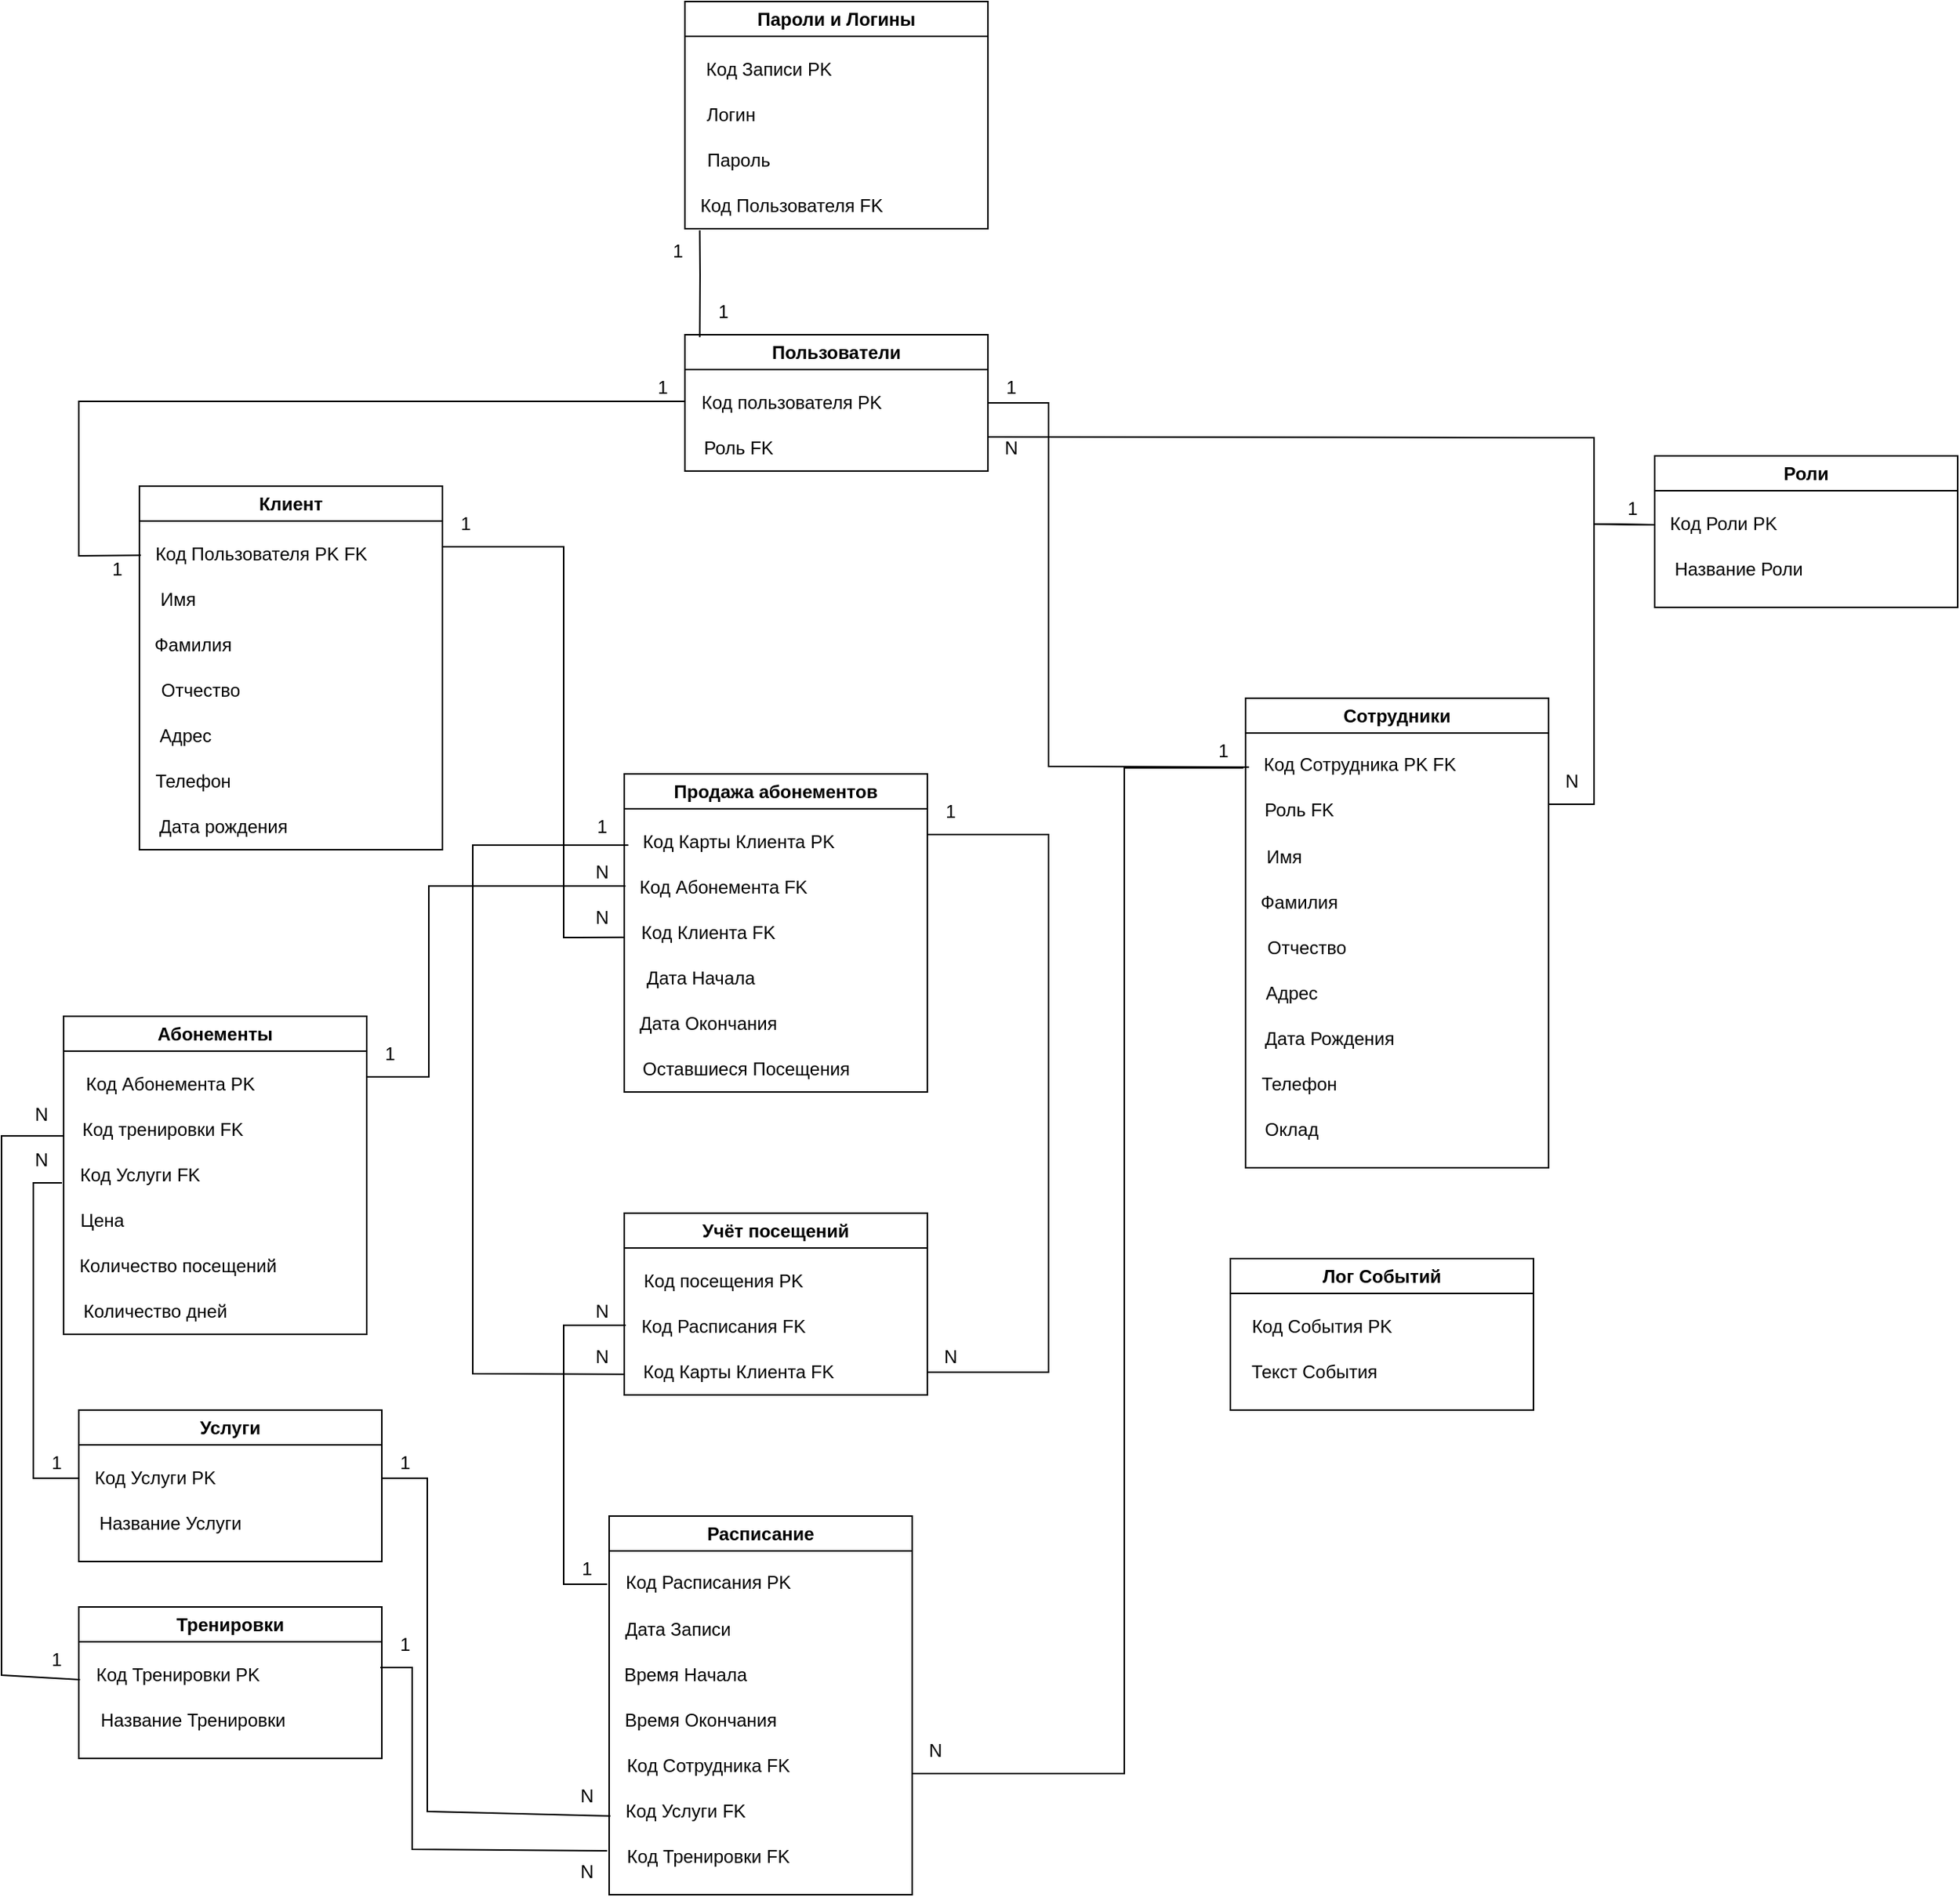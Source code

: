 <mxfile version="22.1.11" type="device">
  <diagram name="Страница — 1" id="UsGvg6COvlgF768bDoBs">
    <mxGraphModel dx="1469" dy="1816" grid="1" gridSize="10" guides="1" tooltips="1" connect="1" arrows="1" fold="1" page="1" pageScale="1" pageWidth="827" pageHeight="1169" math="0" shadow="0">
      <root>
        <mxCell id="0" />
        <mxCell id="1" parent="0" />
        <mxCell id="hwB_FgqObgopXVhRAvoL-27" value="Клиент" style="swimlane;whiteSpace=wrap;html=1;" vertex="1" parent="1">
          <mxGeometry x="560" width="200" height="240" as="geometry" />
        </mxCell>
        <mxCell id="hwB_FgqObgopXVhRAvoL-28" value="Код Пользователя PK FK" style="text;html=1;align=center;verticalAlign=middle;resizable=0;points=[];autosize=1;strokeColor=none;fillColor=none;" vertex="1" parent="hwB_FgqObgopXVhRAvoL-27">
          <mxGeometry y="30" width="160" height="30" as="geometry" />
        </mxCell>
        <mxCell id="hwB_FgqObgopXVhRAvoL-38" value="Имя" style="text;html=1;align=center;verticalAlign=middle;resizable=0;points=[];autosize=1;strokeColor=none;fillColor=none;" vertex="1" parent="hwB_FgqObgopXVhRAvoL-27">
          <mxGeometry y="60" width="50" height="30" as="geometry" />
        </mxCell>
        <mxCell id="hwB_FgqObgopXVhRAvoL-39" value="Фамилия" style="text;html=1;align=center;verticalAlign=middle;resizable=0;points=[];autosize=1;strokeColor=none;fillColor=none;" vertex="1" parent="hwB_FgqObgopXVhRAvoL-27">
          <mxGeometry y="90" width="70" height="30" as="geometry" />
        </mxCell>
        <mxCell id="hwB_FgqObgopXVhRAvoL-40" value="Отчество" style="text;html=1;align=center;verticalAlign=middle;resizable=0;points=[];autosize=1;strokeColor=none;fillColor=none;" vertex="1" parent="hwB_FgqObgopXVhRAvoL-27">
          <mxGeometry y="120" width="80" height="30" as="geometry" />
        </mxCell>
        <mxCell id="hwB_FgqObgopXVhRAvoL-41" value="Адрес" style="text;html=1;align=center;verticalAlign=middle;resizable=0;points=[];autosize=1;strokeColor=none;fillColor=none;" vertex="1" parent="hwB_FgqObgopXVhRAvoL-27">
          <mxGeometry y="150" width="60" height="30" as="geometry" />
        </mxCell>
        <mxCell id="hwB_FgqObgopXVhRAvoL-42" value="Телефон" style="text;html=1;align=center;verticalAlign=middle;resizable=0;points=[];autosize=1;strokeColor=none;fillColor=none;" vertex="1" parent="hwB_FgqObgopXVhRAvoL-27">
          <mxGeometry y="180" width="70" height="30" as="geometry" />
        </mxCell>
        <mxCell id="hwB_FgqObgopXVhRAvoL-43" value="Дата рождения" style="text;html=1;align=center;verticalAlign=middle;resizable=0;points=[];autosize=1;strokeColor=none;fillColor=none;" vertex="1" parent="hwB_FgqObgopXVhRAvoL-27">
          <mxGeometry y="210" width="110" height="30" as="geometry" />
        </mxCell>
        <mxCell id="hwB_FgqObgopXVhRAvoL-44" value="Продажа абонементов" style="swimlane;whiteSpace=wrap;html=1;" vertex="1" parent="1">
          <mxGeometry x="880" y="190" width="200" height="210" as="geometry" />
        </mxCell>
        <mxCell id="hwB_FgqObgopXVhRAvoL-45" value="Код Карты Клиента PK" style="text;html=1;align=center;verticalAlign=middle;resizable=0;points=[];autosize=1;strokeColor=none;fillColor=none;" vertex="1" parent="hwB_FgqObgopXVhRAvoL-44">
          <mxGeometry y="30" width="150" height="30" as="geometry" />
        </mxCell>
        <mxCell id="hwB_FgqObgopXVhRAvoL-46" value="Код Абонемента FK" style="text;html=1;align=center;verticalAlign=middle;resizable=0;points=[];autosize=1;strokeColor=none;fillColor=none;" vertex="1" parent="hwB_FgqObgopXVhRAvoL-44">
          <mxGeometry y="60" width="130" height="30" as="geometry" />
        </mxCell>
        <mxCell id="hwB_FgqObgopXVhRAvoL-47" value="Код Клиента FK" style="text;html=1;align=center;verticalAlign=middle;resizable=0;points=[];autosize=1;strokeColor=none;fillColor=none;" vertex="1" parent="hwB_FgqObgopXVhRAvoL-44">
          <mxGeometry y="90" width="110" height="30" as="geometry" />
        </mxCell>
        <mxCell id="hwB_FgqObgopXVhRAvoL-48" value="Дата Начала" style="text;html=1;align=center;verticalAlign=middle;resizable=0;points=[];autosize=1;strokeColor=none;fillColor=none;" vertex="1" parent="hwB_FgqObgopXVhRAvoL-44">
          <mxGeometry y="120" width="100" height="30" as="geometry" />
        </mxCell>
        <mxCell id="hwB_FgqObgopXVhRAvoL-49" value="Дата Окончания" style="text;html=1;align=center;verticalAlign=middle;resizable=0;points=[];autosize=1;strokeColor=none;fillColor=none;" vertex="1" parent="hwB_FgqObgopXVhRAvoL-44">
          <mxGeometry y="150" width="110" height="30" as="geometry" />
        </mxCell>
        <mxCell id="hwB_FgqObgopXVhRAvoL-50" value="Оставшиеся Посещения" style="text;html=1;align=center;verticalAlign=middle;resizable=0;points=[];autosize=1;strokeColor=none;fillColor=none;" vertex="1" parent="hwB_FgqObgopXVhRAvoL-44">
          <mxGeometry y="180" width="160" height="30" as="geometry" />
        </mxCell>
        <mxCell id="hwB_FgqObgopXVhRAvoL-52" value="Абонементы" style="swimlane;whiteSpace=wrap;html=1;" vertex="1" parent="1">
          <mxGeometry x="510" y="350" width="200" height="210" as="geometry" />
        </mxCell>
        <mxCell id="hwB_FgqObgopXVhRAvoL-53" value="Код Абонемента PK" style="text;html=1;align=center;verticalAlign=middle;resizable=0;points=[];autosize=1;strokeColor=none;fillColor=none;" vertex="1" parent="hwB_FgqObgopXVhRAvoL-52">
          <mxGeometry y="30" width="140" height="30" as="geometry" />
        </mxCell>
        <mxCell id="hwB_FgqObgopXVhRAvoL-54" value="Код тренировки FK" style="text;html=1;align=center;verticalAlign=middle;resizable=0;points=[];autosize=1;strokeColor=none;fillColor=none;" vertex="1" parent="hwB_FgqObgopXVhRAvoL-52">
          <mxGeometry y="60" width="130" height="30" as="geometry" />
        </mxCell>
        <mxCell id="hwB_FgqObgopXVhRAvoL-55" value="Код Услуги FK" style="text;html=1;align=center;verticalAlign=middle;resizable=0;points=[];autosize=1;strokeColor=none;fillColor=none;" vertex="1" parent="hwB_FgqObgopXVhRAvoL-52">
          <mxGeometry y="90" width="100" height="30" as="geometry" />
        </mxCell>
        <mxCell id="hwB_FgqObgopXVhRAvoL-56" value="Цена" style="text;html=1;align=center;verticalAlign=middle;resizable=0;points=[];autosize=1;strokeColor=none;fillColor=none;" vertex="1" parent="hwB_FgqObgopXVhRAvoL-52">
          <mxGeometry y="120" width="50" height="30" as="geometry" />
        </mxCell>
        <mxCell id="hwB_FgqObgopXVhRAvoL-57" value="Количество посещений" style="text;html=1;align=center;verticalAlign=middle;resizable=0;points=[];autosize=1;strokeColor=none;fillColor=none;" vertex="1" parent="hwB_FgqObgopXVhRAvoL-52">
          <mxGeometry y="150" width="150" height="30" as="geometry" />
        </mxCell>
        <mxCell id="hwB_FgqObgopXVhRAvoL-58" value="Количество дней" style="text;html=1;align=center;verticalAlign=middle;resizable=0;points=[];autosize=1;strokeColor=none;fillColor=none;" vertex="1" parent="hwB_FgqObgopXVhRAvoL-52">
          <mxGeometry y="180" width="120" height="30" as="geometry" />
        </mxCell>
        <mxCell id="hwB_FgqObgopXVhRAvoL-59" value="Учёт посещений" style="swimlane;whiteSpace=wrap;html=1;" vertex="1" parent="1">
          <mxGeometry x="880" y="480" width="200" height="120" as="geometry" />
        </mxCell>
        <mxCell id="hwB_FgqObgopXVhRAvoL-60" value="Код посещения PK" style="text;html=1;align=center;verticalAlign=middle;resizable=0;points=[];autosize=1;strokeColor=none;fillColor=none;" vertex="1" parent="hwB_FgqObgopXVhRAvoL-59">
          <mxGeometry y="30" width="130" height="30" as="geometry" />
        </mxCell>
        <mxCell id="hwB_FgqObgopXVhRAvoL-61" value="Код Расписания FK" style="text;html=1;align=center;verticalAlign=middle;resizable=0;points=[];autosize=1;strokeColor=none;fillColor=none;" vertex="1" parent="hwB_FgqObgopXVhRAvoL-59">
          <mxGeometry y="60" width="130" height="30" as="geometry" />
        </mxCell>
        <mxCell id="hwB_FgqObgopXVhRAvoL-62" value="Код Карты Клиента FK" style="text;html=1;align=center;verticalAlign=middle;resizable=0;points=[];autosize=1;strokeColor=none;fillColor=none;" vertex="1" parent="hwB_FgqObgopXVhRAvoL-59">
          <mxGeometry y="90" width="150" height="30" as="geometry" />
        </mxCell>
        <mxCell id="hwB_FgqObgopXVhRAvoL-66" value="Расписание" style="swimlane;whiteSpace=wrap;html=1;" vertex="1" parent="1">
          <mxGeometry x="870" y="680" width="200" height="250" as="geometry" />
        </mxCell>
        <mxCell id="hwB_FgqObgopXVhRAvoL-67" value="Код Расписания PK" style="text;html=1;align=center;verticalAlign=middle;resizable=0;points=[];autosize=1;strokeColor=none;fillColor=none;" vertex="1" parent="hwB_FgqObgopXVhRAvoL-66">
          <mxGeometry y="29" width="130" height="30" as="geometry" />
        </mxCell>
        <mxCell id="hwB_FgqObgopXVhRAvoL-68" value="Дата Записи" style="text;html=1;align=center;verticalAlign=middle;resizable=0;points=[];autosize=1;strokeColor=none;fillColor=none;" vertex="1" parent="hwB_FgqObgopXVhRAvoL-66">
          <mxGeometry y="60" width="90" height="30" as="geometry" />
        </mxCell>
        <mxCell id="hwB_FgqObgopXVhRAvoL-69" value="Время Начала" style="text;html=1;align=center;verticalAlign=middle;resizable=0;points=[];autosize=1;strokeColor=none;fillColor=none;" vertex="1" parent="hwB_FgqObgopXVhRAvoL-66">
          <mxGeometry y="90" width="100" height="30" as="geometry" />
        </mxCell>
        <mxCell id="hwB_FgqObgopXVhRAvoL-70" value="Время Окончания" style="text;html=1;align=center;verticalAlign=middle;resizable=0;points=[];autosize=1;strokeColor=none;fillColor=none;" vertex="1" parent="hwB_FgqObgopXVhRAvoL-66">
          <mxGeometry y="120" width="120" height="30" as="geometry" />
        </mxCell>
        <mxCell id="hwB_FgqObgopXVhRAvoL-71" value="Код Сотрудника FK" style="text;html=1;align=center;verticalAlign=middle;resizable=0;points=[];autosize=1;strokeColor=none;fillColor=none;" vertex="1" parent="hwB_FgqObgopXVhRAvoL-66">
          <mxGeometry y="150" width="130" height="30" as="geometry" />
        </mxCell>
        <mxCell id="hwB_FgqObgopXVhRAvoL-72" value="Код Услуги FK" style="text;html=1;align=center;verticalAlign=middle;resizable=0;points=[];autosize=1;strokeColor=none;fillColor=none;" vertex="1" parent="hwB_FgqObgopXVhRAvoL-66">
          <mxGeometry y="180" width="100" height="30" as="geometry" />
        </mxCell>
        <mxCell id="hwB_FgqObgopXVhRAvoL-73" value="Код Тренировки FK" style="text;html=1;align=center;verticalAlign=middle;resizable=0;points=[];autosize=1;strokeColor=none;fillColor=none;" vertex="1" parent="hwB_FgqObgopXVhRAvoL-66">
          <mxGeometry y="210" width="130" height="30" as="geometry" />
        </mxCell>
        <mxCell id="hwB_FgqObgopXVhRAvoL-74" value="Сотрудники" style="swimlane;whiteSpace=wrap;html=1;" vertex="1" parent="1">
          <mxGeometry x="1290" y="140" width="200" height="310" as="geometry" />
        </mxCell>
        <mxCell id="hwB_FgqObgopXVhRAvoL-75" value="Код Сотрудника PK FK" style="text;html=1;align=center;verticalAlign=middle;resizable=0;points=[];autosize=1;strokeColor=none;fillColor=none;" vertex="1" parent="hwB_FgqObgopXVhRAvoL-74">
          <mxGeometry y="29" width="150" height="30" as="geometry" />
        </mxCell>
        <mxCell id="hwB_FgqObgopXVhRAvoL-76" value="Роль FK" style="text;html=1;align=center;verticalAlign=middle;resizable=0;points=[];autosize=1;strokeColor=none;fillColor=none;" vertex="1" parent="hwB_FgqObgopXVhRAvoL-74">
          <mxGeometry y="59" width="70" height="30" as="geometry" />
        </mxCell>
        <mxCell id="hwB_FgqObgopXVhRAvoL-77" value="Имя" style="text;html=1;align=center;verticalAlign=middle;resizable=0;points=[];autosize=1;strokeColor=none;fillColor=none;" vertex="1" parent="hwB_FgqObgopXVhRAvoL-74">
          <mxGeometry y="89.5" width="50" height="30" as="geometry" />
        </mxCell>
        <mxCell id="hwB_FgqObgopXVhRAvoL-78" value="Фамилия" style="text;html=1;align=center;verticalAlign=middle;resizable=0;points=[];autosize=1;strokeColor=none;fillColor=none;" vertex="1" parent="hwB_FgqObgopXVhRAvoL-74">
          <mxGeometry y="119.5" width="70" height="30" as="geometry" />
        </mxCell>
        <mxCell id="hwB_FgqObgopXVhRAvoL-79" value="Отчество" style="text;html=1;align=center;verticalAlign=middle;resizable=0;points=[];autosize=1;strokeColor=none;fillColor=none;" vertex="1" parent="hwB_FgqObgopXVhRAvoL-74">
          <mxGeometry y="149.5" width="80" height="30" as="geometry" />
        </mxCell>
        <mxCell id="hwB_FgqObgopXVhRAvoL-80" value="Адрес" style="text;html=1;align=center;verticalAlign=middle;resizable=0;points=[];autosize=1;strokeColor=none;fillColor=none;" vertex="1" parent="hwB_FgqObgopXVhRAvoL-74">
          <mxGeometry y="179.5" width="60" height="30" as="geometry" />
        </mxCell>
        <mxCell id="hwB_FgqObgopXVhRAvoL-81" value="Дата Рождения" style="text;html=1;align=center;verticalAlign=middle;resizable=0;points=[];autosize=1;strokeColor=none;fillColor=none;" vertex="1" parent="hwB_FgqObgopXVhRAvoL-74">
          <mxGeometry y="209.5" width="110" height="30" as="geometry" />
        </mxCell>
        <mxCell id="hwB_FgqObgopXVhRAvoL-82" value="Телефон" style="text;html=1;align=center;verticalAlign=middle;resizable=0;points=[];autosize=1;strokeColor=none;fillColor=none;" vertex="1" parent="hwB_FgqObgopXVhRAvoL-74">
          <mxGeometry y="240" width="70" height="30" as="geometry" />
        </mxCell>
        <mxCell id="hwB_FgqObgopXVhRAvoL-83" value="Оклад" style="text;html=1;align=center;verticalAlign=middle;resizable=0;points=[];autosize=1;strokeColor=none;fillColor=none;" vertex="1" parent="hwB_FgqObgopXVhRAvoL-74">
          <mxGeometry y="270" width="60" height="30" as="geometry" />
        </mxCell>
        <mxCell id="hwB_FgqObgopXVhRAvoL-84" value="Услуги" style="swimlane;whiteSpace=wrap;html=1;" vertex="1" parent="1">
          <mxGeometry x="520" y="610" width="200" height="100" as="geometry" />
        </mxCell>
        <mxCell id="hwB_FgqObgopXVhRAvoL-85" value="Код Услуги PK" style="text;html=1;align=center;verticalAlign=middle;resizable=0;points=[];autosize=1;strokeColor=none;fillColor=none;" vertex="1" parent="hwB_FgqObgopXVhRAvoL-84">
          <mxGeometry y="30" width="100" height="30" as="geometry" />
        </mxCell>
        <mxCell id="hwB_FgqObgopXVhRAvoL-86" value="Название Услуги" style="text;html=1;align=center;verticalAlign=middle;resizable=0;points=[];autosize=1;strokeColor=none;fillColor=none;" vertex="1" parent="hwB_FgqObgopXVhRAvoL-84">
          <mxGeometry y="60" width="120" height="30" as="geometry" />
        </mxCell>
        <mxCell id="hwB_FgqObgopXVhRAvoL-88" value="Тренировки" style="swimlane;whiteSpace=wrap;html=1;" vertex="1" parent="1">
          <mxGeometry x="520" y="740" width="200" height="100" as="geometry" />
        </mxCell>
        <mxCell id="hwB_FgqObgopXVhRAvoL-89" value="Код Тренировки PK" style="text;html=1;align=center;verticalAlign=middle;resizable=0;points=[];autosize=1;strokeColor=none;fillColor=none;" vertex="1" parent="hwB_FgqObgopXVhRAvoL-88">
          <mxGeometry y="30" width="130" height="30" as="geometry" />
        </mxCell>
        <mxCell id="hwB_FgqObgopXVhRAvoL-90" value="Название Тренировки" style="text;html=1;align=center;verticalAlign=middle;resizable=0;points=[];autosize=1;strokeColor=none;fillColor=none;" vertex="1" parent="hwB_FgqObgopXVhRAvoL-88">
          <mxGeometry y="60" width="150" height="30" as="geometry" />
        </mxCell>
        <mxCell id="hwB_FgqObgopXVhRAvoL-91" value="Лог Событий" style="swimlane;whiteSpace=wrap;html=1;" vertex="1" parent="1">
          <mxGeometry x="1280" y="510" width="200" height="100" as="geometry" />
        </mxCell>
        <mxCell id="hwB_FgqObgopXVhRAvoL-92" value="Код События PK" style="text;html=1;align=center;verticalAlign=middle;resizable=0;points=[];autosize=1;strokeColor=none;fillColor=none;" vertex="1" parent="hwB_FgqObgopXVhRAvoL-91">
          <mxGeometry y="30" width="120" height="30" as="geometry" />
        </mxCell>
        <mxCell id="hwB_FgqObgopXVhRAvoL-93" value="Текст События" style="text;html=1;align=center;verticalAlign=middle;resizable=0;points=[];autosize=1;strokeColor=none;fillColor=none;" vertex="1" parent="hwB_FgqObgopXVhRAvoL-91">
          <mxGeometry y="60" width="110" height="30" as="geometry" />
        </mxCell>
        <mxCell id="hwB_FgqObgopXVhRAvoL-94" value="Пароли и Логины" style="swimlane;whiteSpace=wrap;html=1;" vertex="1" parent="1">
          <mxGeometry x="920" y="-320" width="200" height="150" as="geometry" />
        </mxCell>
        <mxCell id="hwB_FgqObgopXVhRAvoL-95" value="Код Записи PK" style="text;html=1;align=center;verticalAlign=middle;resizable=0;points=[];autosize=1;strokeColor=none;fillColor=none;" vertex="1" parent="hwB_FgqObgopXVhRAvoL-94">
          <mxGeometry y="30" width="110" height="30" as="geometry" />
        </mxCell>
        <mxCell id="hwB_FgqObgopXVhRAvoL-96" value="Логин" style="text;html=1;align=center;verticalAlign=middle;resizable=0;points=[];autosize=1;strokeColor=none;fillColor=none;" vertex="1" parent="hwB_FgqObgopXVhRAvoL-94">
          <mxGeometry y="60" width="60" height="30" as="geometry" />
        </mxCell>
        <mxCell id="hwB_FgqObgopXVhRAvoL-97" value="Пароль" style="text;html=1;align=center;verticalAlign=middle;resizable=0;points=[];autosize=1;strokeColor=none;fillColor=none;" vertex="1" parent="hwB_FgqObgopXVhRAvoL-94">
          <mxGeometry y="90" width="70" height="30" as="geometry" />
        </mxCell>
        <mxCell id="hwB_FgqObgopXVhRAvoL-99" value="Код Пользователя FK" style="text;html=1;align=center;verticalAlign=middle;resizable=0;points=[];autosize=1;strokeColor=none;fillColor=none;" vertex="1" parent="hwB_FgqObgopXVhRAvoL-94">
          <mxGeometry y="120" width="140" height="30" as="geometry" />
        </mxCell>
        <mxCell id="hwB_FgqObgopXVhRAvoL-101" value="Роли" style="swimlane;whiteSpace=wrap;html=1;" vertex="1" parent="1">
          <mxGeometry x="1560" y="-20" width="200" height="100" as="geometry" />
        </mxCell>
        <mxCell id="hwB_FgqObgopXVhRAvoL-102" value="Код Роли PK" style="text;html=1;align=center;verticalAlign=middle;resizable=0;points=[];autosize=1;strokeColor=none;fillColor=none;" vertex="1" parent="hwB_FgqObgopXVhRAvoL-101">
          <mxGeometry y="30" width="90" height="30" as="geometry" />
        </mxCell>
        <mxCell id="hwB_FgqObgopXVhRAvoL-103" value="Название Роли" style="text;html=1;align=center;verticalAlign=middle;resizable=0;points=[];autosize=1;strokeColor=none;fillColor=none;" vertex="1" parent="hwB_FgqObgopXVhRAvoL-101">
          <mxGeometry y="60" width="110" height="30" as="geometry" />
        </mxCell>
        <mxCell id="hwB_FgqObgopXVhRAvoL-104" value="" style="endArrow=none;html=1;rounded=0;entryX=0.002;entryY=0.597;entryDx=0;entryDy=0;entryPerimeter=0;" edge="1" parent="1" target="hwB_FgqObgopXVhRAvoL-47">
          <mxGeometry width="50" height="50" relative="1" as="geometry">
            <mxPoint x="760" y="40" as="sourcePoint" />
            <mxPoint x="840" y="240" as="targetPoint" />
            <Array as="points">
              <mxPoint x="840" y="40" />
              <mxPoint x="840" y="160" />
              <mxPoint x="840" y="298" />
            </Array>
          </mxGeometry>
        </mxCell>
        <mxCell id="hwB_FgqObgopXVhRAvoL-106" value="" style="endArrow=none;html=1;rounded=0;entryX=-0.002;entryY=0.467;entryDx=0;entryDy=0;entryPerimeter=0;exitX=0.006;exitY=0.522;exitDx=0;exitDy=0;exitPerimeter=0;" edge="1" parent="1" source="hwB_FgqObgopXVhRAvoL-28" target="hwB_FgqObgopXVhRAvoL-155">
          <mxGeometry width="50" height="50" relative="1" as="geometry">
            <mxPoint x="760" y="40" as="sourcePoint" />
            <mxPoint x="880" y="298" as="targetPoint" />
            <Array as="points">
              <mxPoint x="520" y="46" />
              <mxPoint x="520" y="-56" />
            </Array>
          </mxGeometry>
        </mxCell>
        <mxCell id="hwB_FgqObgopXVhRAvoL-107" value="" style="endArrow=none;html=1;rounded=0;entryX=0.002;entryY=0.516;entryDx=0;entryDy=0;entryPerimeter=0;exitX=1;exitY=0.75;exitDx=0;exitDy=0;" edge="1" parent="1" source="hwB_FgqObgopXVhRAvoL-154" target="hwB_FgqObgopXVhRAvoL-102">
          <mxGeometry width="50" height="50" relative="1" as="geometry">
            <mxPoint x="1119" y="40" as="sourcePoint" />
            <mxPoint x="1280" y="-120" as="targetPoint" />
            <Array as="points">
              <mxPoint x="1520" y="-32" />
              <mxPoint x="1520" y="25" />
            </Array>
          </mxGeometry>
        </mxCell>
        <mxCell id="hwB_FgqObgopXVhRAvoL-108" value="" style="endArrow=none;html=1;rounded=0;entryX=0.015;entryY=0.549;entryDx=0;entryDy=0;entryPerimeter=0;exitX=1;exitY=0.5;exitDx=0;exitDy=0;" edge="1" parent="1" source="hwB_FgqObgopXVhRAvoL-154" target="hwB_FgqObgopXVhRAvoL-75">
          <mxGeometry width="50" height="50" relative="1" as="geometry">
            <mxPoint x="1119" y="-30" as="sourcePoint" />
            <mxPoint x="1280" y="49" as="targetPoint" />
            <Array as="points">
              <mxPoint x="1160" y="-55" />
              <mxPoint x="1160" y="185" />
            </Array>
          </mxGeometry>
        </mxCell>
        <mxCell id="hwB_FgqObgopXVhRAvoL-109" value="" style="endArrow=none;html=1;rounded=0;entryX=0.002;entryY=0.516;entryDx=0;entryDy=0;entryPerimeter=0;" edge="1" parent="1" target="hwB_FgqObgopXVhRAvoL-102">
          <mxGeometry width="50" height="50" relative="1" as="geometry">
            <mxPoint x="1490" y="210" as="sourcePoint" />
            <mxPoint x="1280" y="29" as="targetPoint" />
            <Array as="points">
              <mxPoint x="1520" y="210" />
              <mxPoint x="1520" y="25" />
            </Array>
          </mxGeometry>
        </mxCell>
        <mxCell id="hwB_FgqObgopXVhRAvoL-110" value="" style="endArrow=none;html=1;rounded=0;entryX=0.006;entryY=0.467;entryDx=0;entryDy=0;entryPerimeter=0;" edge="1" parent="1" target="hwB_FgqObgopXVhRAvoL-46">
          <mxGeometry width="50" height="50" relative="1" as="geometry">
            <mxPoint x="710" y="390" as="sourcePoint" />
            <mxPoint x="883" y="605" as="targetPoint" />
            <Array as="points">
              <mxPoint x="751" y="390" />
              <mxPoint x="751" y="264" />
            </Array>
          </mxGeometry>
        </mxCell>
        <mxCell id="hwB_FgqObgopXVhRAvoL-111" value="" style="endArrow=none;html=1;rounded=0;" edge="1" parent="1">
          <mxGeometry width="50" height="50" relative="1" as="geometry">
            <mxPoint x="1080" y="585" as="sourcePoint" />
            <mxPoint x="1080" y="230" as="targetPoint" />
            <Array as="points">
              <mxPoint x="1160" y="585" />
              <mxPoint x="1160" y="230" />
            </Array>
          </mxGeometry>
        </mxCell>
        <mxCell id="hwB_FgqObgopXVhRAvoL-112" value="" style="endArrow=none;html=1;rounded=0;entryX=0.006;entryY=0.467;entryDx=0;entryDy=0;entryPerimeter=0;exitX=-0.01;exitY=0.533;exitDx=0;exitDy=0;exitPerimeter=0;" edge="1" parent="1" source="hwB_FgqObgopXVhRAvoL-67">
          <mxGeometry width="50" height="50" relative="1" as="geometry">
            <mxPoint x="710" y="680" as="sourcePoint" />
            <mxPoint x="881" y="554" as="targetPoint" />
            <Array as="points">
              <mxPoint x="840" y="725" />
              <mxPoint x="840" y="554" />
            </Array>
          </mxGeometry>
        </mxCell>
        <mxCell id="hwB_FgqObgopXVhRAvoL-113" value="" style="endArrow=none;html=1;rounded=0;exitX=-0.01;exitY=0.567;exitDx=0;exitDy=0;exitPerimeter=0;" edge="1" parent="1" source="hwB_FgqObgopXVhRAvoL-75">
          <mxGeometry width="50" height="50" relative="1" as="geometry">
            <mxPoint x="1180" y="310" as="sourcePoint" />
            <mxPoint x="1070" y="850" as="targetPoint" />
            <Array as="points">
              <mxPoint x="1210" y="186" />
              <mxPoint x="1210" y="850" />
            </Array>
          </mxGeometry>
        </mxCell>
        <mxCell id="hwB_FgqObgopXVhRAvoL-115" value="" style="endArrow=none;html=1;rounded=0;entryX=0.006;entryY=0.467;entryDx=0;entryDy=0;entryPerimeter=0;exitX=0.006;exitY=0.6;exitDx=0;exitDy=0;exitPerimeter=0;" edge="1" parent="1" source="hwB_FgqObgopXVhRAvoL-89">
          <mxGeometry width="50" height="50" relative="1" as="geometry">
            <mxPoint x="498" y="600" as="sourcePoint" />
            <mxPoint x="510" y="429" as="targetPoint" />
            <Array as="points">
              <mxPoint x="469" y="785" />
              <mxPoint x="469" y="429" />
            </Array>
          </mxGeometry>
        </mxCell>
        <mxCell id="hwB_FgqObgopXVhRAvoL-116" value="" style="endArrow=none;html=1;rounded=0;entryX=0.006;entryY=0.467;entryDx=0;entryDy=0;entryPerimeter=0;exitX=-0.002;exitY=0.5;exitDx=0;exitDy=0;exitPerimeter=0;" edge="1" parent="1" source="hwB_FgqObgopXVhRAvoL-85">
          <mxGeometry width="50" height="50" relative="1" as="geometry">
            <mxPoint x="510" y="919" as="sourcePoint" />
            <mxPoint x="509" y="460" as="targetPoint" />
            <Array as="points">
              <mxPoint x="490" y="655" />
              <mxPoint x="490" y="460" />
            </Array>
          </mxGeometry>
        </mxCell>
        <mxCell id="hwB_FgqObgopXVhRAvoL-117" value="" style="endArrow=none;html=1;rounded=0;entryX=0.008;entryY=0.6;entryDx=0;entryDy=0;entryPerimeter=0;" edge="1" parent="1" target="hwB_FgqObgopXVhRAvoL-72">
          <mxGeometry width="50" height="50" relative="1" as="geometry">
            <mxPoint x="720" y="655" as="sourcePoint" />
            <mxPoint x="790" y="470" as="targetPoint" />
            <Array as="points">
              <mxPoint x="750" y="655" />
              <mxPoint x="750" y="875" />
            </Array>
          </mxGeometry>
        </mxCell>
        <mxCell id="hwB_FgqObgopXVhRAvoL-118" value="" style="endArrow=none;html=1;rounded=0;entryX=-0.01;entryY=0.367;entryDx=0;entryDy=0;entryPerimeter=0;" edge="1" parent="1" target="hwB_FgqObgopXVhRAvoL-73">
          <mxGeometry width="50" height="50" relative="1" as="geometry">
            <mxPoint x="719" y="780" as="sourcePoint" />
            <mxPoint x="870" y="1003" as="targetPoint" />
            <Array as="points">
              <mxPoint x="740" y="780" />
              <mxPoint x="740" y="900" />
            </Array>
          </mxGeometry>
        </mxCell>
        <mxCell id="hwB_FgqObgopXVhRAvoL-119" value="" style="endArrow=none;html=1;rounded=0;entryX=0.018;entryY=0.567;entryDx=0;entryDy=0;entryPerimeter=0;exitX=0.001;exitY=0.544;exitDx=0;exitDy=0;exitPerimeter=0;" edge="1" parent="1" source="hwB_FgqObgopXVhRAvoL-62" target="hwB_FgqObgopXVhRAvoL-45">
          <mxGeometry width="50" height="50" relative="1" as="geometry">
            <mxPoint x="720" y="400" as="sourcePoint" />
            <mxPoint x="891" y="274" as="targetPoint" />
            <Array as="points">
              <mxPoint x="780" y="586" />
              <mxPoint x="780" y="237" />
            </Array>
          </mxGeometry>
        </mxCell>
        <mxCell id="hwB_FgqObgopXVhRAvoL-120" value="1" style="text;html=1;align=center;verticalAlign=middle;resizable=0;points=[];autosize=1;strokeColor=none;fillColor=none;" vertex="1" parent="1">
          <mxGeometry x="710" y="360" width="30" height="30" as="geometry" />
        </mxCell>
        <mxCell id="hwB_FgqObgopXVhRAvoL-123" value="N" style="text;html=1;align=center;verticalAlign=middle;resizable=0;points=[];autosize=1;strokeColor=none;fillColor=none;" vertex="1" parent="1">
          <mxGeometry x="850" y="240" width="30" height="30" as="geometry" />
        </mxCell>
        <mxCell id="hwB_FgqObgopXVhRAvoL-124" value="1" style="text;html=1;align=center;verticalAlign=middle;resizable=0;points=[];autosize=1;strokeColor=none;fillColor=none;" vertex="1" parent="1">
          <mxGeometry x="760" y="10" width="30" height="30" as="geometry" />
        </mxCell>
        <mxCell id="hwB_FgqObgopXVhRAvoL-125" value="1" style="text;html=1;align=center;verticalAlign=middle;resizable=0;points=[];autosize=1;strokeColor=none;fillColor=none;" vertex="1" parent="1">
          <mxGeometry x="890" y="-80" width="30" height="30" as="geometry" />
        </mxCell>
        <mxCell id="hwB_FgqObgopXVhRAvoL-126" value="N" style="text;html=1;align=center;verticalAlign=middle;resizable=0;points=[];autosize=1;strokeColor=none;fillColor=none;" vertex="1" parent="1">
          <mxGeometry x="850" y="560" width="30" height="30" as="geometry" />
        </mxCell>
        <mxCell id="hwB_FgqObgopXVhRAvoL-127" value="1" style="text;html=1;align=center;verticalAlign=middle;resizable=0;points=[];autosize=1;strokeColor=none;fillColor=none;" vertex="1" parent="1">
          <mxGeometry x="490" y="630" width="30" height="30" as="geometry" />
        </mxCell>
        <mxCell id="hwB_FgqObgopXVhRAvoL-128" value="1" style="text;html=1;align=center;verticalAlign=middle;resizable=0;points=[];autosize=1;strokeColor=none;fillColor=none;" vertex="1" parent="1">
          <mxGeometry x="840" y="700" width="30" height="30" as="geometry" />
        </mxCell>
        <mxCell id="hwB_FgqObgopXVhRAvoL-129" value="N" style="text;html=1;align=center;verticalAlign=middle;resizable=0;points=[];autosize=1;strokeColor=none;fillColor=none;" vertex="1" parent="1">
          <mxGeometry x="850" y="530" width="30" height="30" as="geometry" />
        </mxCell>
        <mxCell id="hwB_FgqObgopXVhRAvoL-130" value="1" style="text;html=1;align=center;verticalAlign=middle;resizable=0;points=[];autosize=1;strokeColor=none;fillColor=none;" vertex="1" parent="1">
          <mxGeometry x="720" y="630" width="30" height="30" as="geometry" />
        </mxCell>
        <mxCell id="hwB_FgqObgopXVhRAvoL-133" value="N" style="text;html=1;align=center;verticalAlign=middle;resizable=0;points=[];autosize=1;strokeColor=none;fillColor=none;" vertex="1" parent="1">
          <mxGeometry x="840" y="850" width="30" height="30" as="geometry" />
        </mxCell>
        <mxCell id="hwB_FgqObgopXVhRAvoL-135" value="N" style="text;html=1;align=center;verticalAlign=middle;resizable=0;points=[];autosize=1;strokeColor=none;fillColor=none;" vertex="1" parent="1">
          <mxGeometry x="840" y="900" width="30" height="30" as="geometry" />
        </mxCell>
        <mxCell id="hwB_FgqObgopXVhRAvoL-136" value="1" style="text;html=1;align=center;verticalAlign=middle;resizable=0;points=[];autosize=1;strokeColor=none;fillColor=none;" vertex="1" parent="1">
          <mxGeometry x="720" y="750" width="30" height="30" as="geometry" />
        </mxCell>
        <mxCell id="hwB_FgqObgopXVhRAvoL-137" value="1" style="text;html=1;align=center;verticalAlign=middle;resizable=0;points=[];autosize=1;strokeColor=none;fillColor=none;" vertex="1" parent="1">
          <mxGeometry x="490" y="760" width="30" height="30" as="geometry" />
        </mxCell>
        <mxCell id="hwB_FgqObgopXVhRAvoL-138" value="N" style="text;html=1;align=center;verticalAlign=middle;resizable=0;points=[];autosize=1;strokeColor=none;fillColor=none;" vertex="1" parent="1">
          <mxGeometry x="480" y="400" width="30" height="30" as="geometry" />
        </mxCell>
        <mxCell id="hwB_FgqObgopXVhRAvoL-139" value="N" style="text;html=1;align=center;verticalAlign=middle;resizable=0;points=[];autosize=1;strokeColor=none;fillColor=none;" vertex="1" parent="1">
          <mxGeometry x="480" y="430" width="30" height="30" as="geometry" />
        </mxCell>
        <mxCell id="hwB_FgqObgopXVhRAvoL-140" value="N" style="text;html=1;align=center;verticalAlign=middle;resizable=0;points=[];autosize=1;strokeColor=none;fillColor=none;" vertex="1" parent="1">
          <mxGeometry x="850" y="270" width="30" height="30" as="geometry" />
        </mxCell>
        <mxCell id="hwB_FgqObgopXVhRAvoL-143" value="1" style="text;html=1;align=center;verticalAlign=middle;resizable=0;points=[];autosize=1;strokeColor=none;fillColor=none;" vertex="1" parent="1">
          <mxGeometry x="850" y="210" width="30" height="30" as="geometry" />
        </mxCell>
        <mxCell id="hwB_FgqObgopXVhRAvoL-144" value="1" style="text;html=1;align=center;verticalAlign=middle;resizable=0;points=[];autosize=1;strokeColor=none;fillColor=none;" vertex="1" parent="1">
          <mxGeometry x="1080" y="200" width="30" height="30" as="geometry" />
        </mxCell>
        <mxCell id="hwB_FgqObgopXVhRAvoL-145" value="N" style="text;html=1;align=center;verticalAlign=middle;resizable=0;points=[];autosize=1;strokeColor=none;fillColor=none;" vertex="1" parent="1">
          <mxGeometry x="1080" y="560" width="30" height="30" as="geometry" />
        </mxCell>
        <mxCell id="hwB_FgqObgopXVhRAvoL-146" value="1" style="text;html=1;align=center;verticalAlign=middle;resizable=0;points=[];autosize=1;strokeColor=none;fillColor=none;" vertex="1" parent="1">
          <mxGeometry x="1120" y="-80" width="30" height="30" as="geometry" />
        </mxCell>
        <mxCell id="hwB_FgqObgopXVhRAvoL-147" value="1" style="text;html=1;align=center;verticalAlign=middle;resizable=0;points=[];autosize=1;strokeColor=none;fillColor=none;" vertex="1" parent="1">
          <mxGeometry x="1260" y="160" width="30" height="30" as="geometry" />
        </mxCell>
        <mxCell id="hwB_FgqObgopXVhRAvoL-148" value="N" style="text;html=1;align=center;verticalAlign=middle;resizable=0;points=[];autosize=1;strokeColor=none;fillColor=none;" vertex="1" parent="1">
          <mxGeometry x="1070" y="820" width="30" height="30" as="geometry" />
        </mxCell>
        <mxCell id="hwB_FgqObgopXVhRAvoL-149" value="N" style="text;html=1;align=center;verticalAlign=middle;resizable=0;points=[];autosize=1;strokeColor=none;fillColor=none;" vertex="1" parent="1">
          <mxGeometry x="1120" y="-40" width="30" height="30" as="geometry" />
        </mxCell>
        <mxCell id="hwB_FgqObgopXVhRAvoL-150" value="1" style="text;html=1;align=center;verticalAlign=middle;resizable=0;points=[];autosize=1;strokeColor=none;fillColor=none;" vertex="1" parent="1">
          <mxGeometry x="1530" width="30" height="30" as="geometry" />
        </mxCell>
        <mxCell id="hwB_FgqObgopXVhRAvoL-153" value="N" style="text;html=1;align=center;verticalAlign=middle;resizable=0;points=[];autosize=1;strokeColor=none;fillColor=none;" vertex="1" parent="1">
          <mxGeometry x="1490" y="180" width="30" height="30" as="geometry" />
        </mxCell>
        <mxCell id="hwB_FgqObgopXVhRAvoL-154" value="Пользователи" style="swimlane;whiteSpace=wrap;html=1;" vertex="1" parent="1">
          <mxGeometry x="920" y="-100" width="200" height="90" as="geometry" />
        </mxCell>
        <mxCell id="hwB_FgqObgopXVhRAvoL-155" value="Код пользователя PK" style="text;html=1;align=center;verticalAlign=middle;resizable=0;points=[];autosize=1;strokeColor=none;fillColor=none;" vertex="1" parent="hwB_FgqObgopXVhRAvoL-154">
          <mxGeometry y="30" width="140" height="30" as="geometry" />
        </mxCell>
        <mxCell id="hwB_FgqObgopXVhRAvoL-156" value="Роль FK" style="text;html=1;align=center;verticalAlign=middle;resizable=0;points=[];autosize=1;strokeColor=none;fillColor=none;" vertex="1" parent="hwB_FgqObgopXVhRAvoL-154">
          <mxGeometry y="60" width="70" height="30" as="geometry" />
        </mxCell>
        <mxCell id="hwB_FgqObgopXVhRAvoL-159" value="" style="endArrow=none;html=1;rounded=0;entryX=0.07;entryY=1.035;entryDx=0;entryDy=0;entryPerimeter=0;exitX=0.049;exitY=0.018;exitDx=0;exitDy=0;exitPerimeter=0;" edge="1" parent="1" source="hwB_FgqObgopXVhRAvoL-154" target="hwB_FgqObgopXVhRAvoL-99">
          <mxGeometry width="50" height="50" relative="1" as="geometry">
            <mxPoint x="760" y="-94" as="sourcePoint" />
            <mxPoint x="920" y="-190" as="targetPoint" />
            <Array as="points">
              <mxPoint x="930" y="-140" />
            </Array>
          </mxGeometry>
        </mxCell>
        <mxCell id="hwB_FgqObgopXVhRAvoL-162" value="1" style="text;html=1;align=center;verticalAlign=middle;resizable=0;points=[];autosize=1;strokeColor=none;fillColor=none;" vertex="1" parent="1">
          <mxGeometry x="900" y="-170" width="30" height="30" as="geometry" />
        </mxCell>
        <mxCell id="hwB_FgqObgopXVhRAvoL-163" value="1" style="text;html=1;align=center;verticalAlign=middle;resizable=0;points=[];autosize=1;strokeColor=none;fillColor=none;" vertex="1" parent="1">
          <mxGeometry x="930" y="-130" width="30" height="30" as="geometry" />
        </mxCell>
        <mxCell id="hwB_FgqObgopXVhRAvoL-165" value="1" style="text;html=1;align=center;verticalAlign=middle;resizable=0;points=[];autosize=1;strokeColor=none;fillColor=none;" vertex="1" parent="1">
          <mxGeometry x="530" y="40" width="30" height="30" as="geometry" />
        </mxCell>
      </root>
    </mxGraphModel>
  </diagram>
</mxfile>
